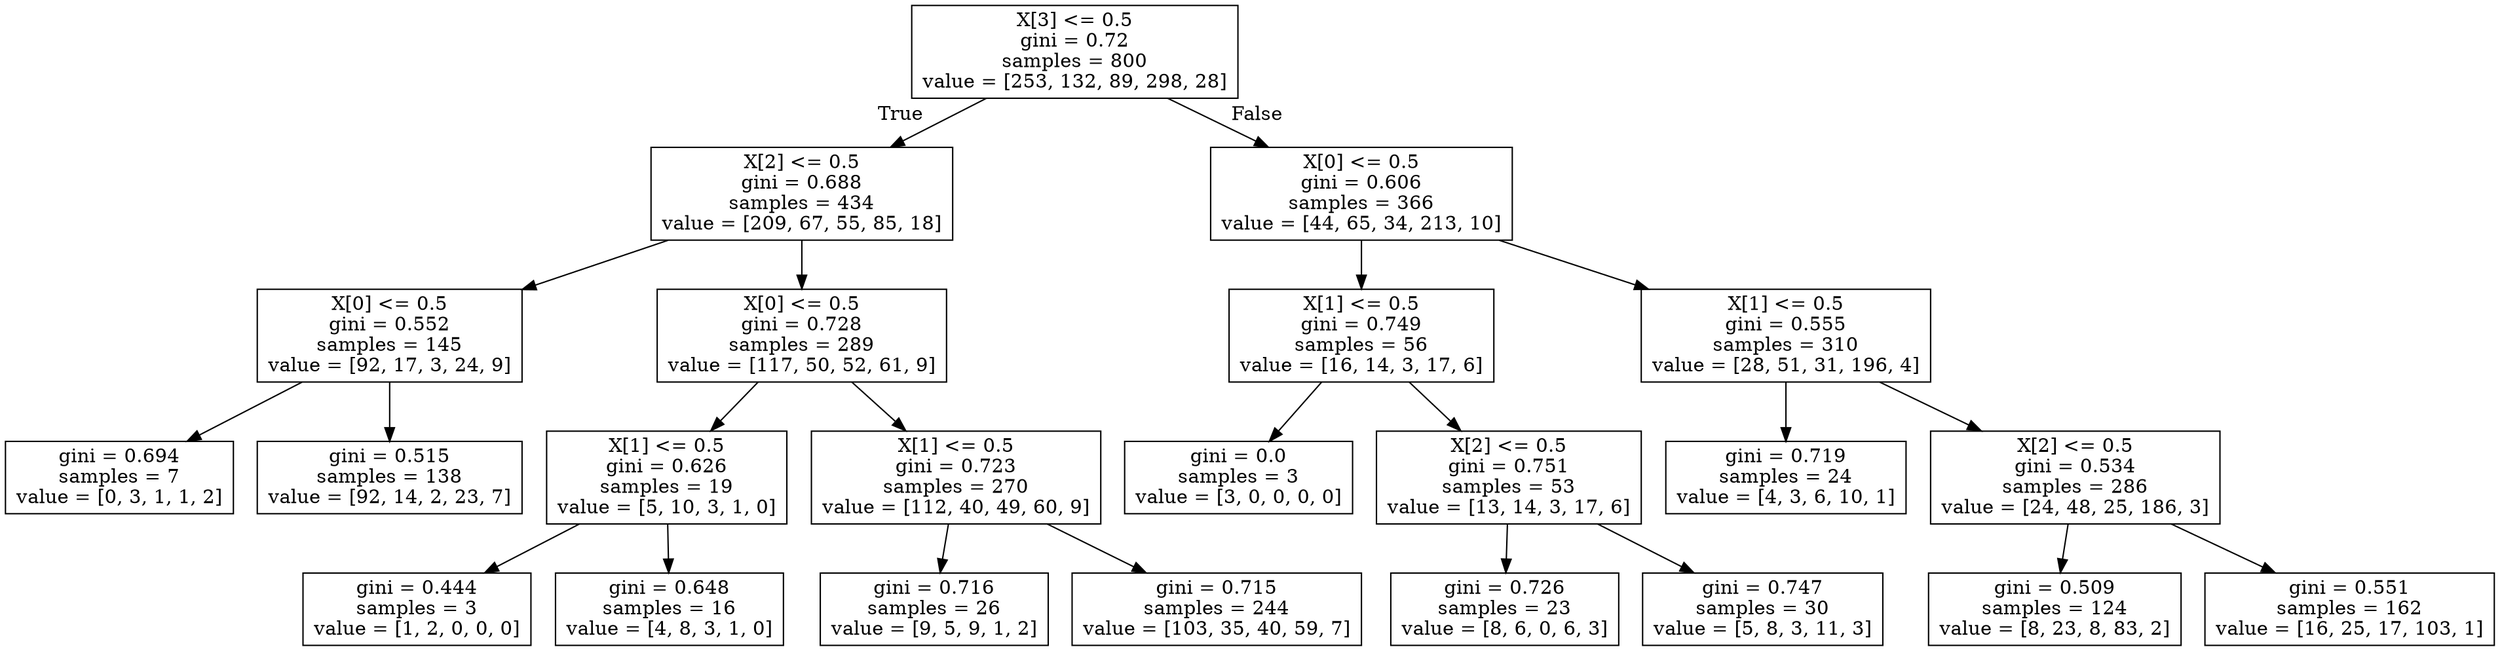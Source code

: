 digraph Tree {
node [shape=box] ;
0 [label="X[3] <= 0.5\ngini = 0.72\nsamples = 800\nvalue = [253, 132, 89, 298, 28]"] ;
1 [label="X[2] <= 0.5\ngini = 0.688\nsamples = 434\nvalue = [209, 67, 55, 85, 18]"] ;
0 -> 1 [labeldistance=2.5, labelangle=45, headlabel="True"] ;
2 [label="X[0] <= 0.5\ngini = 0.552\nsamples = 145\nvalue = [92, 17, 3, 24, 9]"] ;
1 -> 2 ;
3 [label="gini = 0.694\nsamples = 7\nvalue = [0, 3, 1, 1, 2]"] ;
2 -> 3 ;
4 [label="gini = 0.515\nsamples = 138\nvalue = [92, 14, 2, 23, 7]"] ;
2 -> 4 ;
5 [label="X[0] <= 0.5\ngini = 0.728\nsamples = 289\nvalue = [117, 50, 52, 61, 9]"] ;
1 -> 5 ;
6 [label="X[1] <= 0.5\ngini = 0.626\nsamples = 19\nvalue = [5, 10, 3, 1, 0]"] ;
5 -> 6 ;
7 [label="gini = 0.444\nsamples = 3\nvalue = [1, 2, 0, 0, 0]"] ;
6 -> 7 ;
8 [label="gini = 0.648\nsamples = 16\nvalue = [4, 8, 3, 1, 0]"] ;
6 -> 8 ;
9 [label="X[1] <= 0.5\ngini = 0.723\nsamples = 270\nvalue = [112, 40, 49, 60, 9]"] ;
5 -> 9 ;
10 [label="gini = 0.716\nsamples = 26\nvalue = [9, 5, 9, 1, 2]"] ;
9 -> 10 ;
11 [label="gini = 0.715\nsamples = 244\nvalue = [103, 35, 40, 59, 7]"] ;
9 -> 11 ;
12 [label="X[0] <= 0.5\ngini = 0.606\nsamples = 366\nvalue = [44, 65, 34, 213, 10]"] ;
0 -> 12 [labeldistance=2.5, labelangle=-45, headlabel="False"] ;
13 [label="X[1] <= 0.5\ngini = 0.749\nsamples = 56\nvalue = [16, 14, 3, 17, 6]"] ;
12 -> 13 ;
14 [label="gini = 0.0\nsamples = 3\nvalue = [3, 0, 0, 0, 0]"] ;
13 -> 14 ;
15 [label="X[2] <= 0.5\ngini = 0.751\nsamples = 53\nvalue = [13, 14, 3, 17, 6]"] ;
13 -> 15 ;
16 [label="gini = 0.726\nsamples = 23\nvalue = [8, 6, 0, 6, 3]"] ;
15 -> 16 ;
17 [label="gini = 0.747\nsamples = 30\nvalue = [5, 8, 3, 11, 3]"] ;
15 -> 17 ;
18 [label="X[1] <= 0.5\ngini = 0.555\nsamples = 310\nvalue = [28, 51, 31, 196, 4]"] ;
12 -> 18 ;
19 [label="gini = 0.719\nsamples = 24\nvalue = [4, 3, 6, 10, 1]"] ;
18 -> 19 ;
20 [label="X[2] <= 0.5\ngini = 0.534\nsamples = 286\nvalue = [24, 48, 25, 186, 3]"] ;
18 -> 20 ;
21 [label="gini = 0.509\nsamples = 124\nvalue = [8, 23, 8, 83, 2]"] ;
20 -> 21 ;
22 [label="gini = 0.551\nsamples = 162\nvalue = [16, 25, 17, 103, 1]"] ;
20 -> 22 ;
}